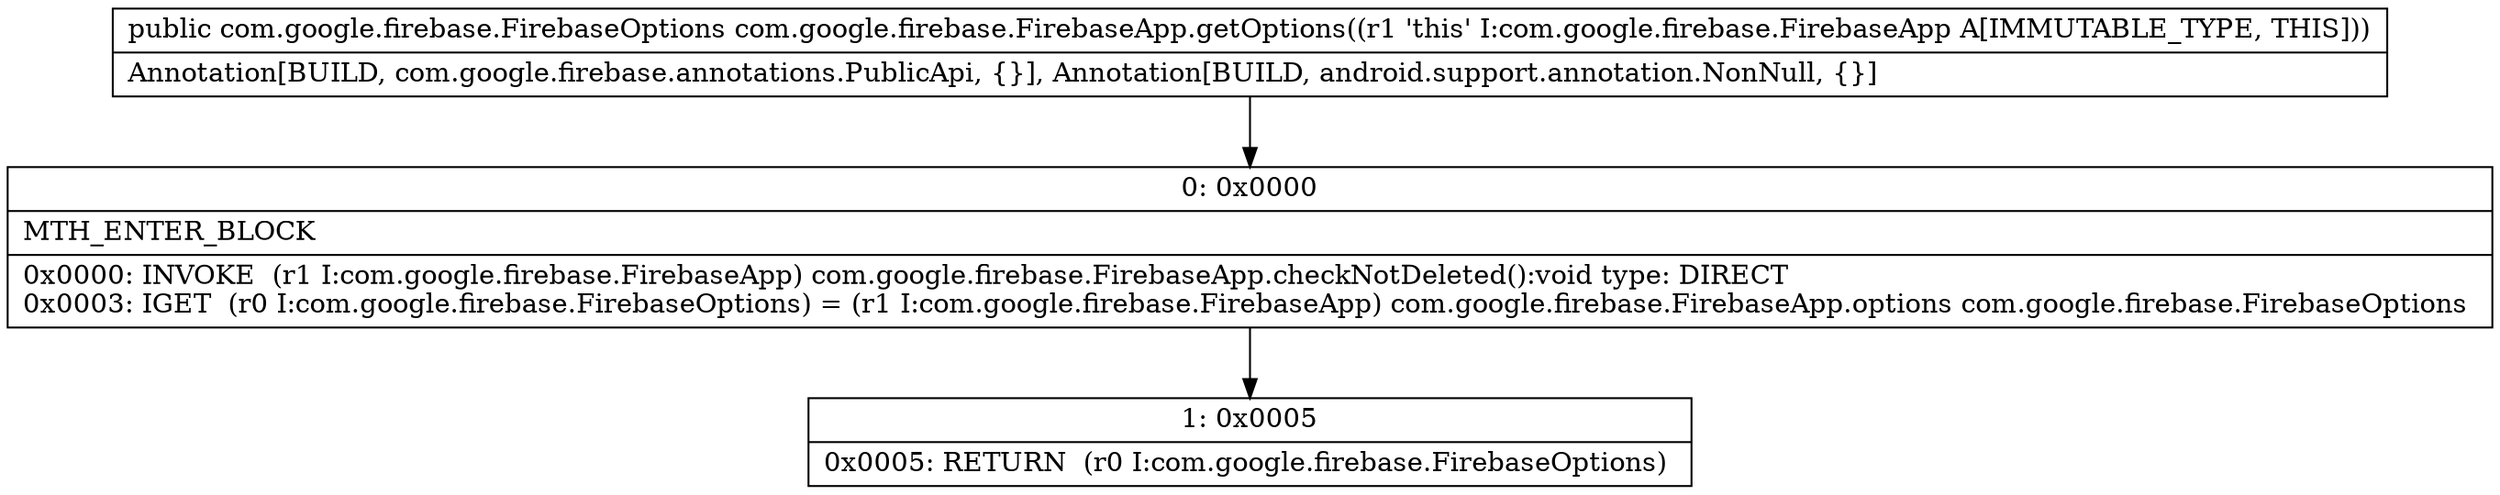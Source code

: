 digraph "CFG forcom.google.firebase.FirebaseApp.getOptions()Lcom\/google\/firebase\/FirebaseOptions;" {
Node_0 [shape=record,label="{0\:\ 0x0000|MTH_ENTER_BLOCK\l|0x0000: INVOKE  (r1 I:com.google.firebase.FirebaseApp) com.google.firebase.FirebaseApp.checkNotDeleted():void type: DIRECT \l0x0003: IGET  (r0 I:com.google.firebase.FirebaseOptions) = (r1 I:com.google.firebase.FirebaseApp) com.google.firebase.FirebaseApp.options com.google.firebase.FirebaseOptions \l}"];
Node_1 [shape=record,label="{1\:\ 0x0005|0x0005: RETURN  (r0 I:com.google.firebase.FirebaseOptions) \l}"];
MethodNode[shape=record,label="{public com.google.firebase.FirebaseOptions com.google.firebase.FirebaseApp.getOptions((r1 'this' I:com.google.firebase.FirebaseApp A[IMMUTABLE_TYPE, THIS]))  | Annotation[BUILD, com.google.firebase.annotations.PublicApi, \{\}], Annotation[BUILD, android.support.annotation.NonNull, \{\}]\l}"];
MethodNode -> Node_0;
Node_0 -> Node_1;
}

